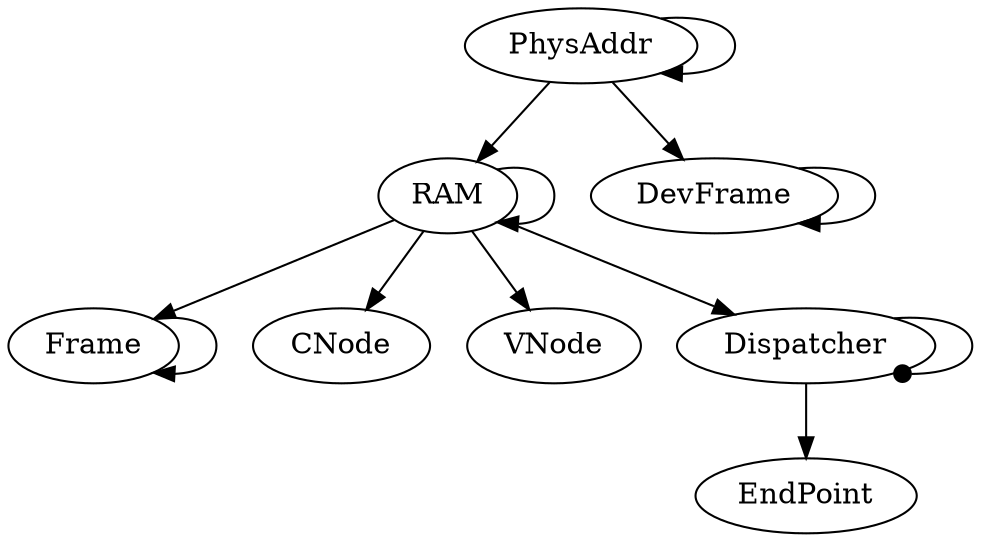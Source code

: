 digraph {
	PhysAddr -> PhysAddr [arrowhead=normal];
	PhysAddr -> RAM [arrowhead=normal];
	PhysAddr -> DevFrame [arrowhead=normal];

	RAM -> RAM [arrowhead=normal];
	RAM -> Frame [arrowhead=normal];
	RAM -> CNode[arrowhead=normal];
	RAM -> VNode [arrowhead=normal];
	RAM -> Dispatcher [arrowhead=normal];

	Frame -> Frame [arrowhead=normal];
	DevFrame -> DevFrame [arrowhead=normal];

	Dispatcher -> EndPoint [arrowhead=normal];
	Dispatcher -> Dispatcher [arrowhead=dot];
}
